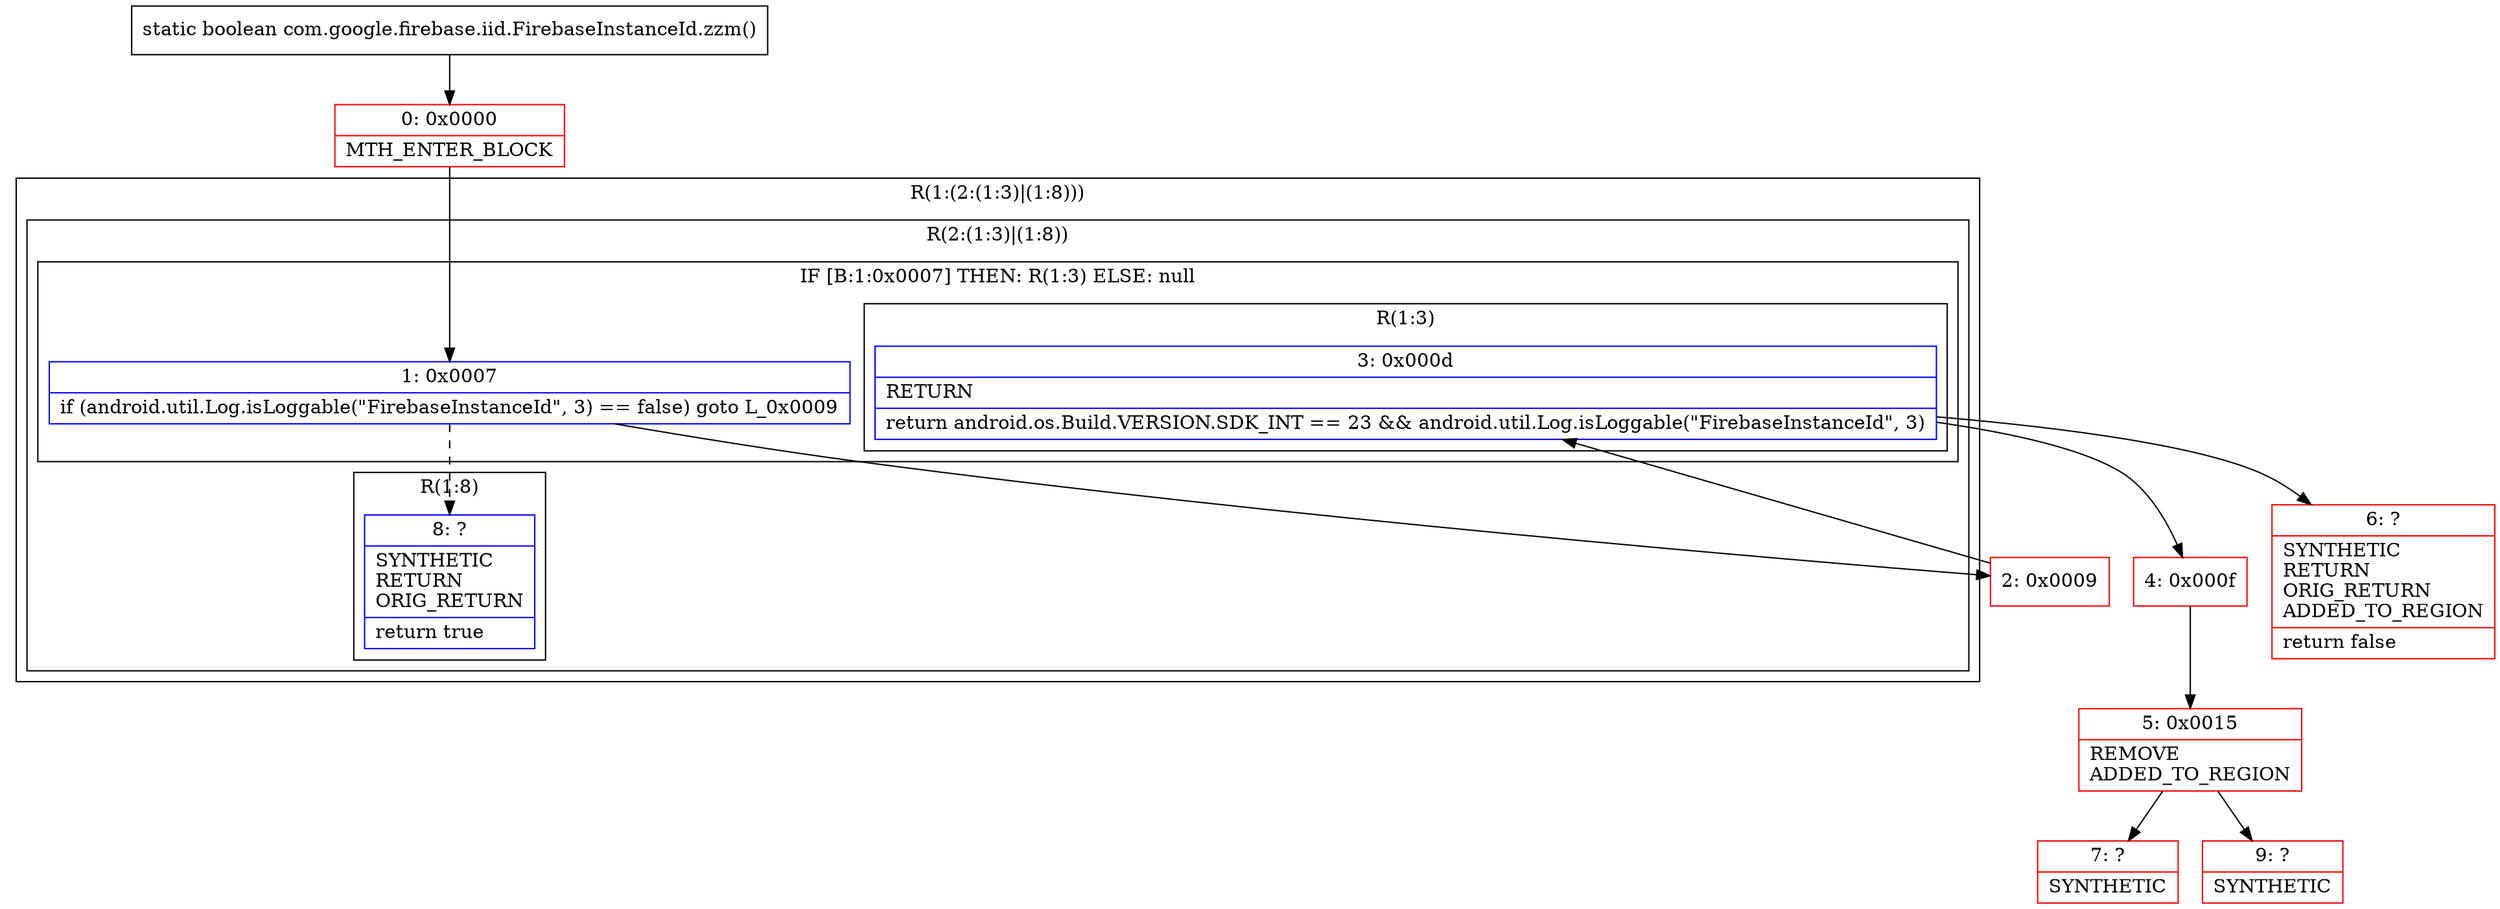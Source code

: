 digraph "CFG forcom.google.firebase.iid.FirebaseInstanceId.zzm()Z" {
subgraph cluster_Region_2090100138 {
label = "R(1:(2:(1:3)|(1:8)))";
node [shape=record,color=blue];
subgraph cluster_Region_313944731 {
label = "R(2:(1:3)|(1:8))";
node [shape=record,color=blue];
subgraph cluster_IfRegion_2025618881 {
label = "IF [B:1:0x0007] THEN: R(1:3) ELSE: null";
node [shape=record,color=blue];
Node_1 [shape=record,label="{1\:\ 0x0007|if (android.util.Log.isLoggable(\"FirebaseInstanceId\", 3) == false) goto L_0x0009\l}"];
subgraph cluster_Region_1926896012 {
label = "R(1:3)";
node [shape=record,color=blue];
Node_3 [shape=record,label="{3\:\ 0x000d|RETURN\l|return android.os.Build.VERSION.SDK_INT == 23 && android.util.Log.isLoggable(\"FirebaseInstanceId\", 3)\l}"];
}
}
subgraph cluster_Region_758946632 {
label = "R(1:8)";
node [shape=record,color=blue];
Node_8 [shape=record,label="{8\:\ ?|SYNTHETIC\lRETURN\lORIG_RETURN\l|return true\l}"];
}
}
}
Node_0 [shape=record,color=red,label="{0\:\ 0x0000|MTH_ENTER_BLOCK\l}"];
Node_2 [shape=record,color=red,label="{2\:\ 0x0009}"];
Node_4 [shape=record,color=red,label="{4\:\ 0x000f}"];
Node_5 [shape=record,color=red,label="{5\:\ 0x0015|REMOVE\lADDED_TO_REGION\l}"];
Node_6 [shape=record,color=red,label="{6\:\ ?|SYNTHETIC\lRETURN\lORIG_RETURN\lADDED_TO_REGION\l|return false\l}"];
Node_7 [shape=record,color=red,label="{7\:\ ?|SYNTHETIC\l}"];
Node_9 [shape=record,color=red,label="{9\:\ ?|SYNTHETIC\l}"];
MethodNode[shape=record,label="{static boolean com.google.firebase.iid.FirebaseInstanceId.zzm() }"];
MethodNode -> Node_0;
Node_1 -> Node_2;
Node_1 -> Node_8[style=dashed];
Node_3 -> Node_4;
Node_3 -> Node_6;
Node_0 -> Node_1;
Node_2 -> Node_3;
Node_4 -> Node_5;
Node_5 -> Node_7;
Node_5 -> Node_9;
}


